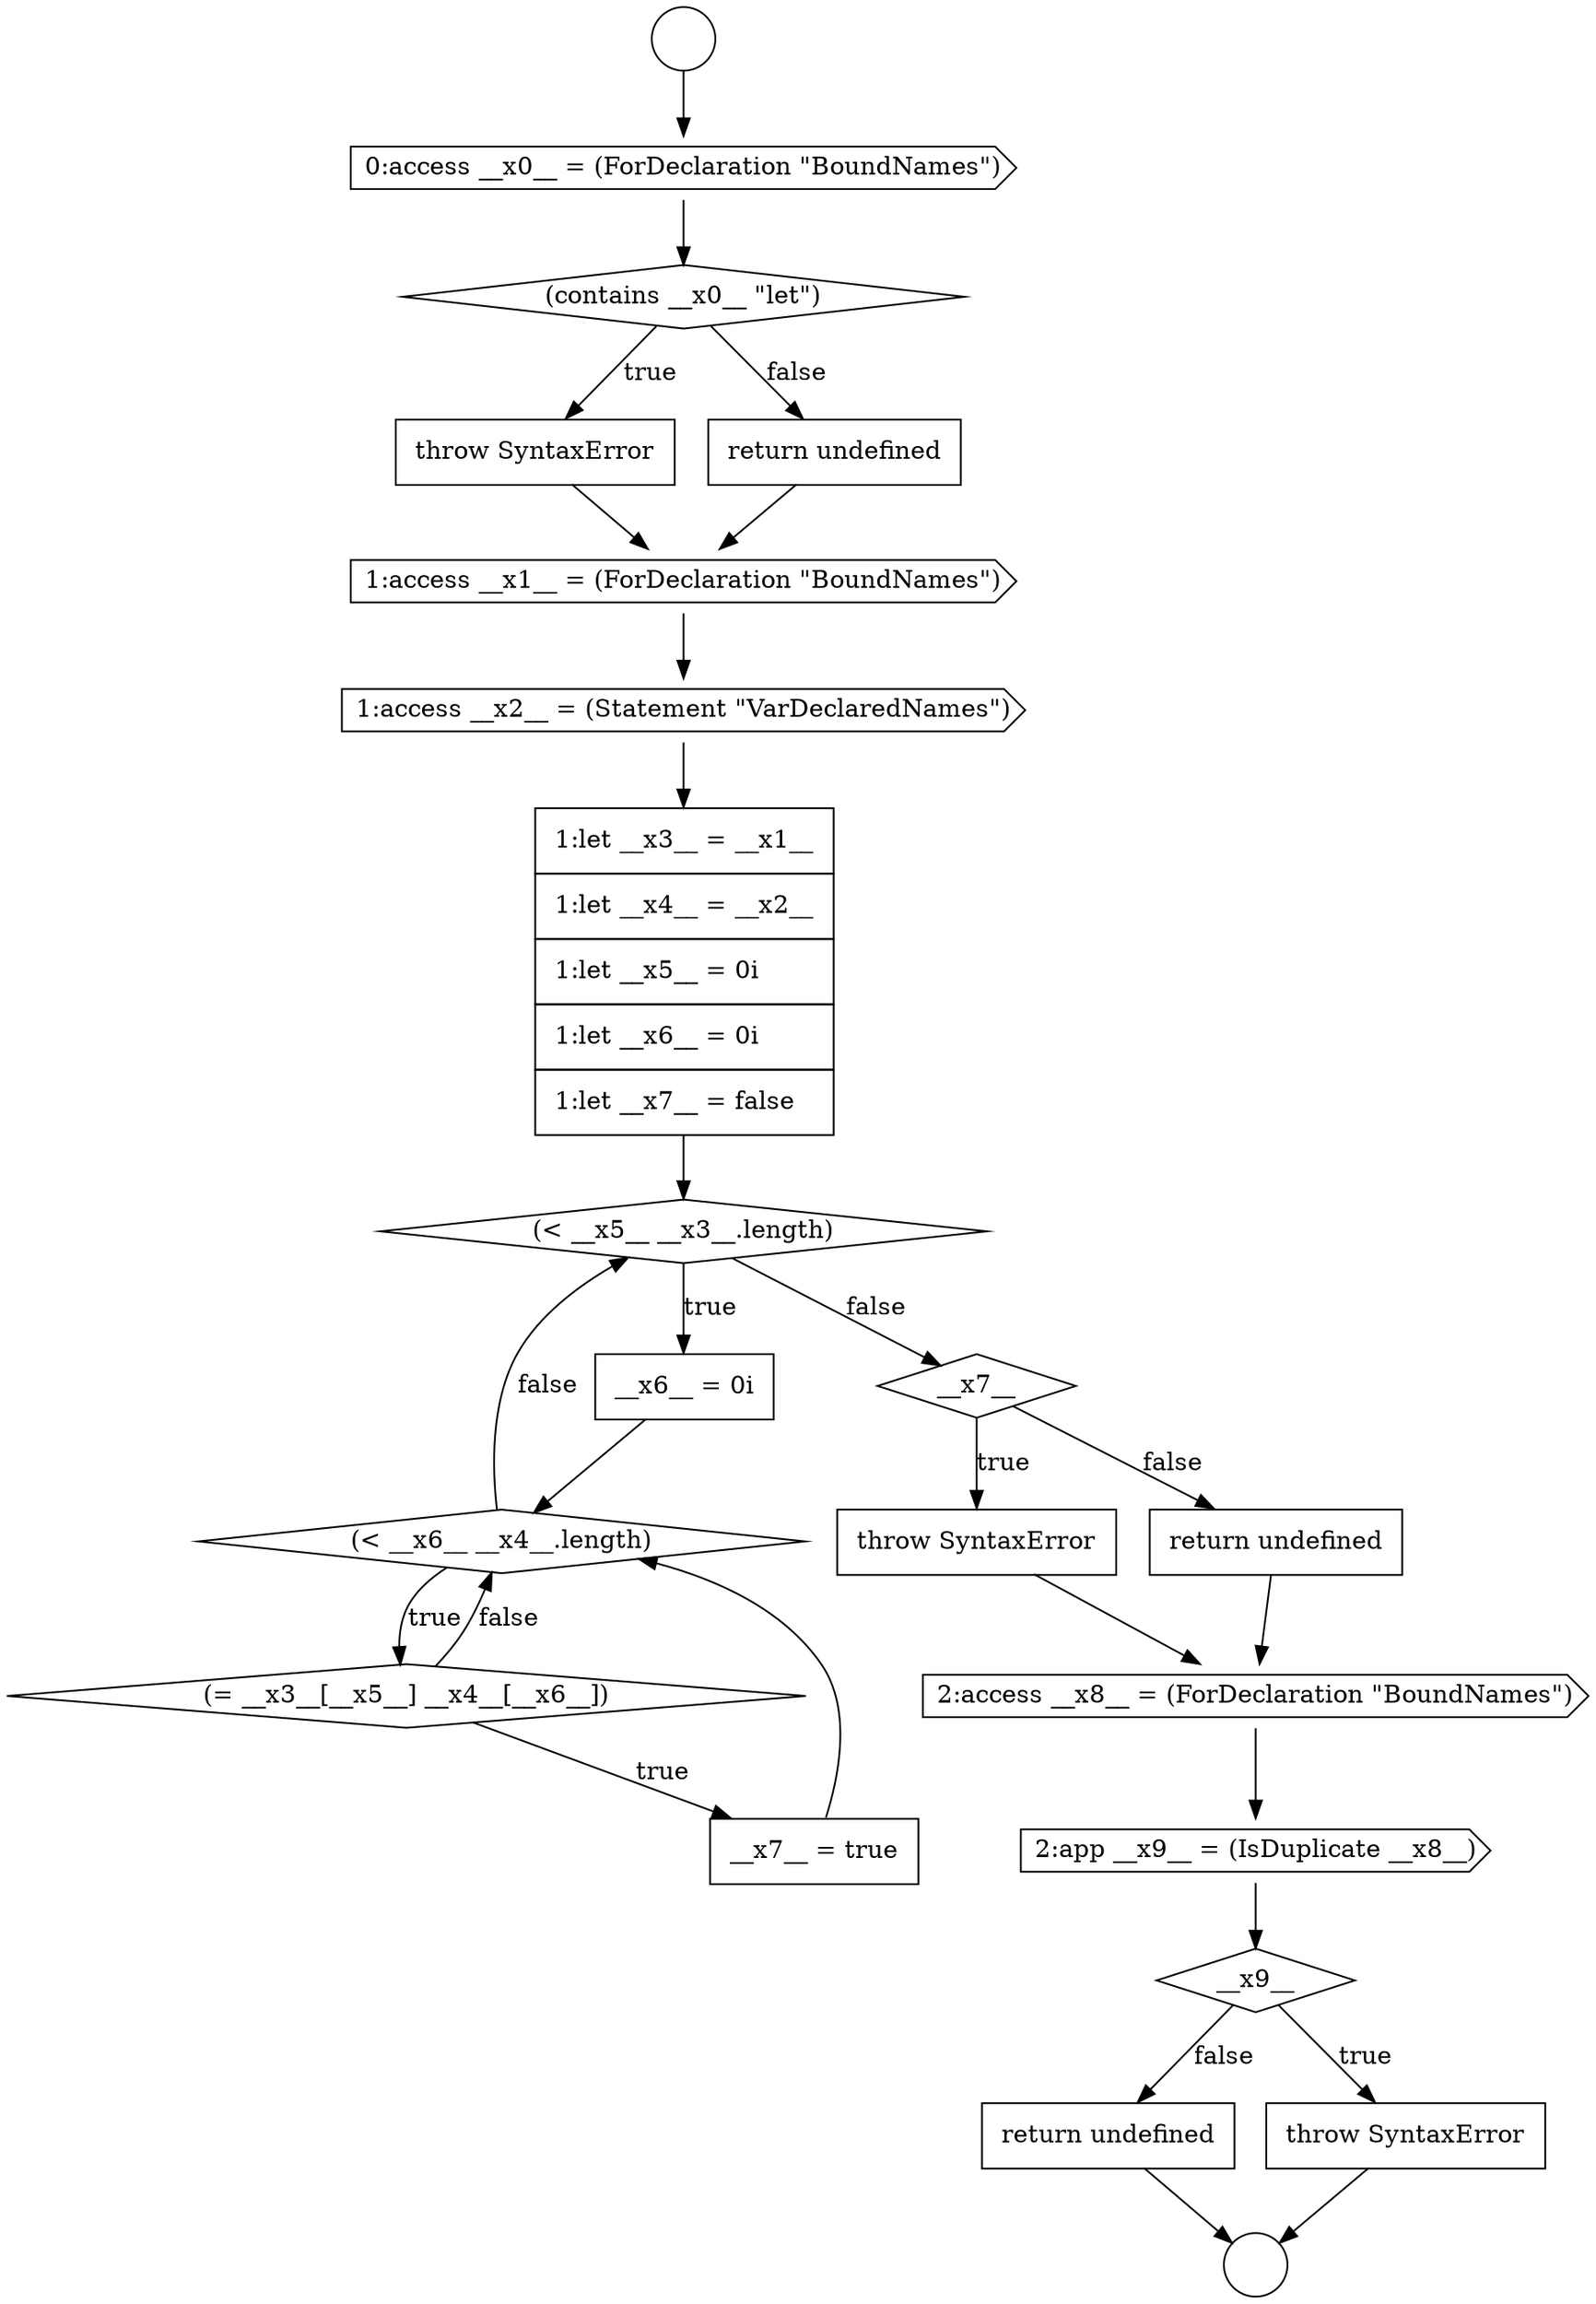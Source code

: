 digraph {
  node20124 [shape=none, margin=0, label=<<font color="black">
    <table border="0" cellborder="1" cellspacing="0" cellpadding="10">
      <tr><td align="left">return undefined</td></tr>
    </table>
  </font>> color="black" fillcolor="white" style=filled]
  node20117 [shape=diamond, label=<<font color="black">__x7__</font>> color="black" fillcolor="white" style=filled]
  node20107 [shape=none, margin=0, label=<<font color="black">
    <table border="0" cellborder="1" cellspacing="0" cellpadding="10">
      <tr><td align="left">throw SyntaxError</td></tr>
    </table>
  </font>> color="black" fillcolor="white" style=filled]
  node20113 [shape=none, margin=0, label=<<font color="black">
    <table border="0" cellborder="1" cellspacing="0" cellpadding="10">
      <tr><td align="left">__x6__ = 0i</td></tr>
    </table>
  </font>> color="black" fillcolor="white" style=filled]
  node20111 [shape=none, margin=0, label=<<font color="black">
    <table border="0" cellborder="1" cellspacing="0" cellpadding="10">
      <tr><td align="left">1:let __x3__ = __x1__</td></tr>
      <tr><td align="left">1:let __x4__ = __x2__</td></tr>
      <tr><td align="left">1:let __x5__ = 0i</td></tr>
      <tr><td align="left">1:let __x6__ = 0i</td></tr>
      <tr><td align="left">1:let __x7__ = false</td></tr>
    </table>
  </font>> color="black" fillcolor="white" style=filled]
  node20104 [shape=circle label=" " color="black" fillcolor="white" style=filled]
  node20121 [shape=cds, label=<<font color="black">2:app __x9__ = (IsDuplicate __x8__)</font>> color="black" fillcolor="white" style=filled]
  node20108 [shape=none, margin=0, label=<<font color="black">
    <table border="0" cellborder="1" cellspacing="0" cellpadding="10">
      <tr><td align="left">return undefined</td></tr>
    </table>
  </font>> color="black" fillcolor="white" style=filled]
  node20116 [shape=none, margin=0, label=<<font color="black">
    <table border="0" cellborder="1" cellspacing="0" cellpadding="10">
      <tr><td align="left">__x7__ = true</td></tr>
    </table>
  </font>> color="black" fillcolor="white" style=filled]
  node20120 [shape=cds, label=<<font color="black">2:access __x8__ = (ForDeclaration &quot;BoundNames&quot;)</font>> color="black" fillcolor="white" style=filled]
  node20105 [shape=cds, label=<<font color="black">0:access __x0__ = (ForDeclaration &quot;BoundNames&quot;)</font>> color="black" fillcolor="white" style=filled]
  node20119 [shape=none, margin=0, label=<<font color="black">
    <table border="0" cellborder="1" cellspacing="0" cellpadding="10">
      <tr><td align="left">return undefined</td></tr>
    </table>
  </font>> color="black" fillcolor="white" style=filled]
  node20109 [shape=cds, label=<<font color="black">1:access __x1__ = (ForDeclaration &quot;BoundNames&quot;)</font>> color="black" fillcolor="white" style=filled]
  node20115 [shape=diamond, label=<<font color="black">(= __x3__[__x5__] __x4__[__x6__])</font>> color="black" fillcolor="white" style=filled]
  node20123 [shape=none, margin=0, label=<<font color="black">
    <table border="0" cellborder="1" cellspacing="0" cellpadding="10">
      <tr><td align="left">throw SyntaxError</td></tr>
    </table>
  </font>> color="black" fillcolor="white" style=filled]
  node20118 [shape=none, margin=0, label=<<font color="black">
    <table border="0" cellborder="1" cellspacing="0" cellpadding="10">
      <tr><td align="left">throw SyntaxError</td></tr>
    </table>
  </font>> color="black" fillcolor="white" style=filled]
  node20110 [shape=cds, label=<<font color="black">1:access __x2__ = (Statement &quot;VarDeclaredNames&quot;)</font>> color="black" fillcolor="white" style=filled]
  node20114 [shape=diamond, label=<<font color="black">(&lt; __x6__ __x4__.length)</font>> color="black" fillcolor="white" style=filled]
  node20112 [shape=diamond, label=<<font color="black">(&lt; __x5__ __x3__.length)</font>> color="black" fillcolor="white" style=filled]
  node20122 [shape=diamond, label=<<font color="black">__x9__</font>> color="black" fillcolor="white" style=filled]
  node20106 [shape=diamond, label=<<font color="black">(contains __x0__ &quot;let&quot;)</font>> color="black" fillcolor="white" style=filled]
  node20103 [shape=circle label=" " color="black" fillcolor="white" style=filled]
  node20108 -> node20109 [ color="black"]
  node20111 -> node20112 [ color="black"]
  node20124 -> node20104 [ color="black"]
  node20116 -> node20114 [ color="black"]
  node20117 -> node20118 [label=<<font color="black">true</font>> color="black"]
  node20117 -> node20119 [label=<<font color="black">false</font>> color="black"]
  node20120 -> node20121 [ color="black"]
  node20114 -> node20115 [label=<<font color="black">true</font>> color="black"]
  node20114 -> node20112 [label=<<font color="black">false</font>> color="black"]
  node20106 -> node20107 [label=<<font color="black">true</font>> color="black"]
  node20106 -> node20108 [label=<<font color="black">false</font>> color="black"]
  node20103 -> node20105 [ color="black"]
  node20105 -> node20106 [ color="black"]
  node20113 -> node20114 [ color="black"]
  node20122 -> node20123 [label=<<font color="black">true</font>> color="black"]
  node20122 -> node20124 [label=<<font color="black">false</font>> color="black"]
  node20107 -> node20109 [ color="black"]
  node20110 -> node20111 [ color="black"]
  node20109 -> node20110 [ color="black"]
  node20118 -> node20120 [ color="black"]
  node20123 -> node20104 [ color="black"]
  node20115 -> node20116 [label=<<font color="black">true</font>> color="black"]
  node20115 -> node20114 [label=<<font color="black">false</font>> color="black"]
  node20119 -> node20120 [ color="black"]
  node20121 -> node20122 [ color="black"]
  node20112 -> node20113 [label=<<font color="black">true</font>> color="black"]
  node20112 -> node20117 [label=<<font color="black">false</font>> color="black"]
}

